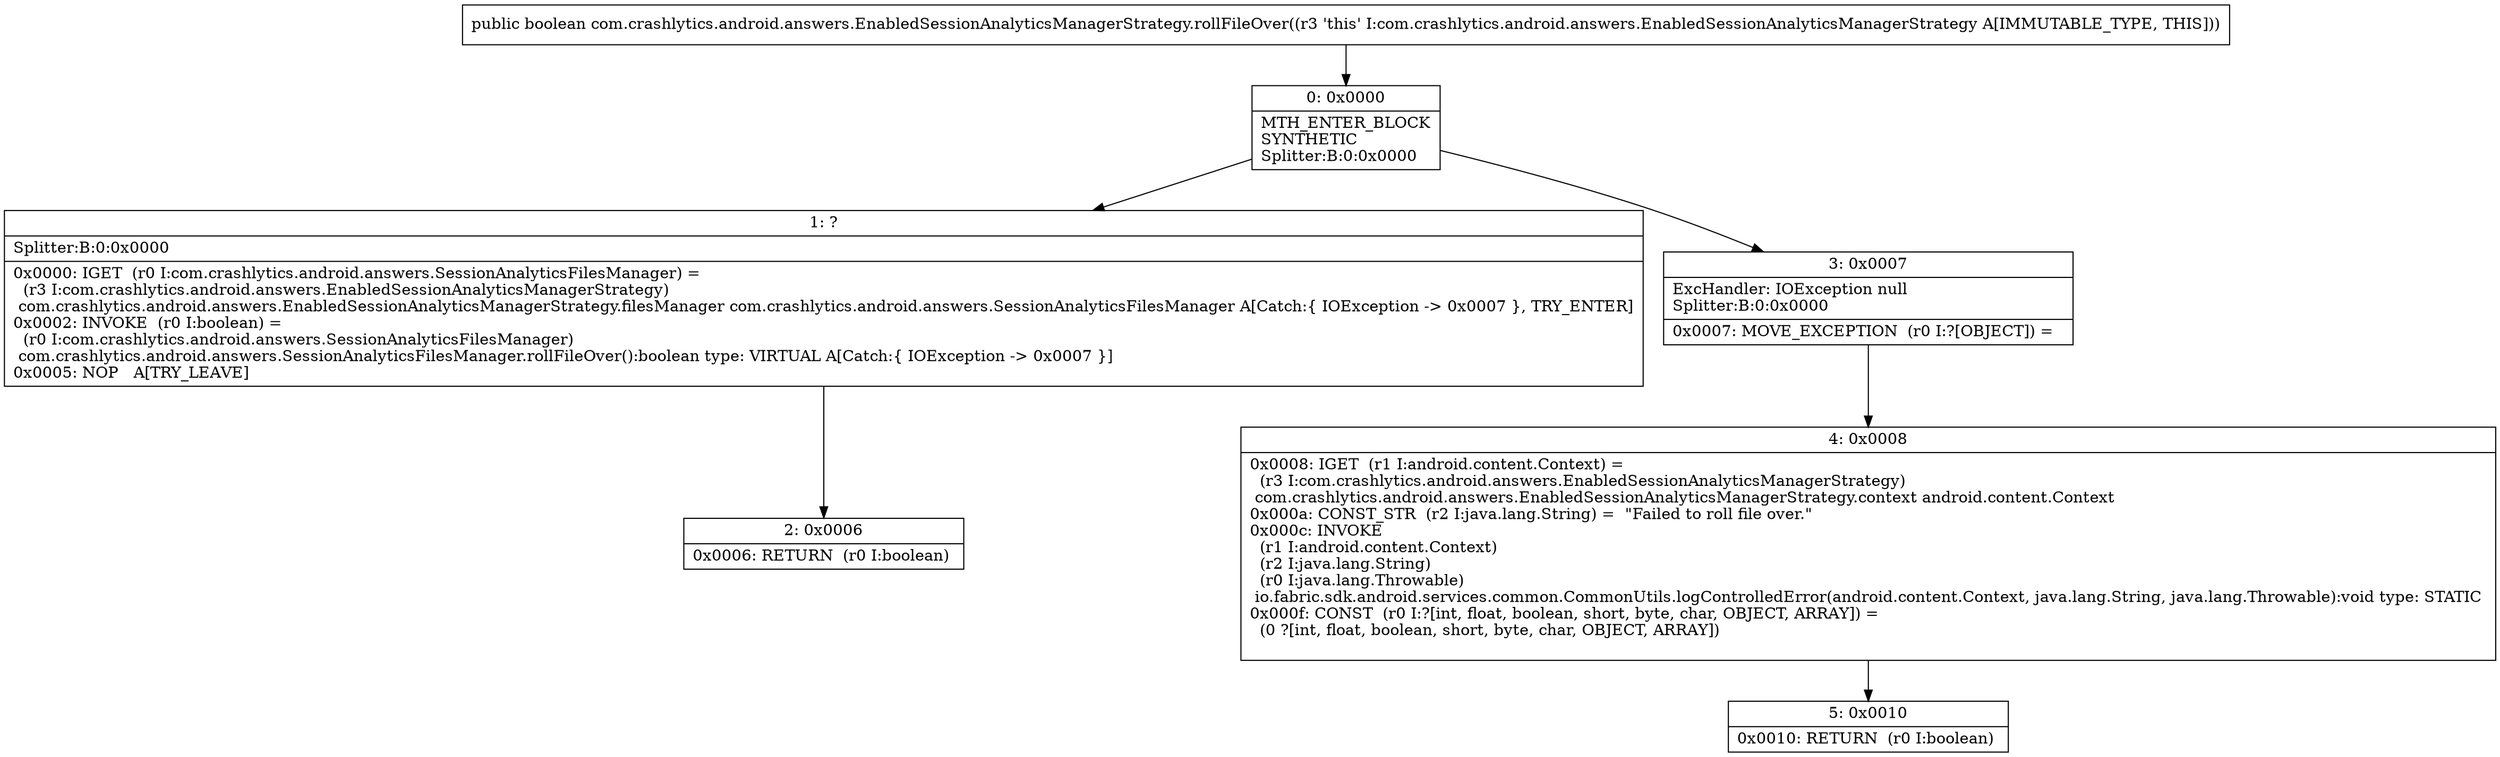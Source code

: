 digraph "CFG forcom.crashlytics.android.answers.EnabledSessionAnalyticsManagerStrategy.rollFileOver()Z" {
Node_0 [shape=record,label="{0\:\ 0x0000|MTH_ENTER_BLOCK\lSYNTHETIC\lSplitter:B:0:0x0000\l}"];
Node_1 [shape=record,label="{1\:\ ?|Splitter:B:0:0x0000\l|0x0000: IGET  (r0 I:com.crashlytics.android.answers.SessionAnalyticsFilesManager) = \l  (r3 I:com.crashlytics.android.answers.EnabledSessionAnalyticsManagerStrategy)\l com.crashlytics.android.answers.EnabledSessionAnalyticsManagerStrategy.filesManager com.crashlytics.android.answers.SessionAnalyticsFilesManager A[Catch:\{ IOException \-\> 0x0007 \}, TRY_ENTER]\l0x0002: INVOKE  (r0 I:boolean) = \l  (r0 I:com.crashlytics.android.answers.SessionAnalyticsFilesManager)\l com.crashlytics.android.answers.SessionAnalyticsFilesManager.rollFileOver():boolean type: VIRTUAL A[Catch:\{ IOException \-\> 0x0007 \}]\l0x0005: NOP   A[TRY_LEAVE]\l}"];
Node_2 [shape=record,label="{2\:\ 0x0006|0x0006: RETURN  (r0 I:boolean) \l}"];
Node_3 [shape=record,label="{3\:\ 0x0007|ExcHandler: IOException null\lSplitter:B:0:0x0000\l|0x0007: MOVE_EXCEPTION  (r0 I:?[OBJECT]) =  \l}"];
Node_4 [shape=record,label="{4\:\ 0x0008|0x0008: IGET  (r1 I:android.content.Context) = \l  (r3 I:com.crashlytics.android.answers.EnabledSessionAnalyticsManagerStrategy)\l com.crashlytics.android.answers.EnabledSessionAnalyticsManagerStrategy.context android.content.Context \l0x000a: CONST_STR  (r2 I:java.lang.String) =  \"Failed to roll file over.\" \l0x000c: INVOKE  \l  (r1 I:android.content.Context)\l  (r2 I:java.lang.String)\l  (r0 I:java.lang.Throwable)\l io.fabric.sdk.android.services.common.CommonUtils.logControlledError(android.content.Context, java.lang.String, java.lang.Throwable):void type: STATIC \l0x000f: CONST  (r0 I:?[int, float, boolean, short, byte, char, OBJECT, ARRAY]) = \l  (0 ?[int, float, boolean, short, byte, char, OBJECT, ARRAY])\l \l}"];
Node_5 [shape=record,label="{5\:\ 0x0010|0x0010: RETURN  (r0 I:boolean) \l}"];
MethodNode[shape=record,label="{public boolean com.crashlytics.android.answers.EnabledSessionAnalyticsManagerStrategy.rollFileOver((r3 'this' I:com.crashlytics.android.answers.EnabledSessionAnalyticsManagerStrategy A[IMMUTABLE_TYPE, THIS])) }"];
MethodNode -> Node_0;
Node_0 -> Node_1;
Node_0 -> Node_3;
Node_1 -> Node_2;
Node_3 -> Node_4;
Node_4 -> Node_5;
}

